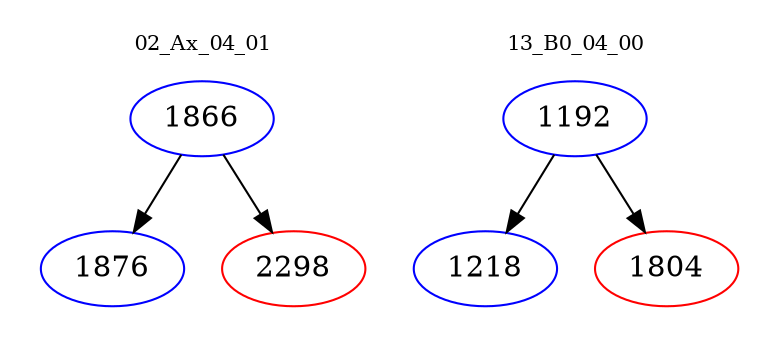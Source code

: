 digraph{
subgraph cluster_0 {
color = white
label = "02_Ax_04_01";
fontsize=10;
T0_1866 [label="1866", color="blue"]
T0_1866 -> T0_1876 [color="black"]
T0_1876 [label="1876", color="blue"]
T0_1866 -> T0_2298 [color="black"]
T0_2298 [label="2298", color="red"]
}
subgraph cluster_1 {
color = white
label = "13_B0_04_00";
fontsize=10;
T1_1192 [label="1192", color="blue"]
T1_1192 -> T1_1218 [color="black"]
T1_1218 [label="1218", color="blue"]
T1_1192 -> T1_1804 [color="black"]
T1_1804 [label="1804", color="red"]
}
}
